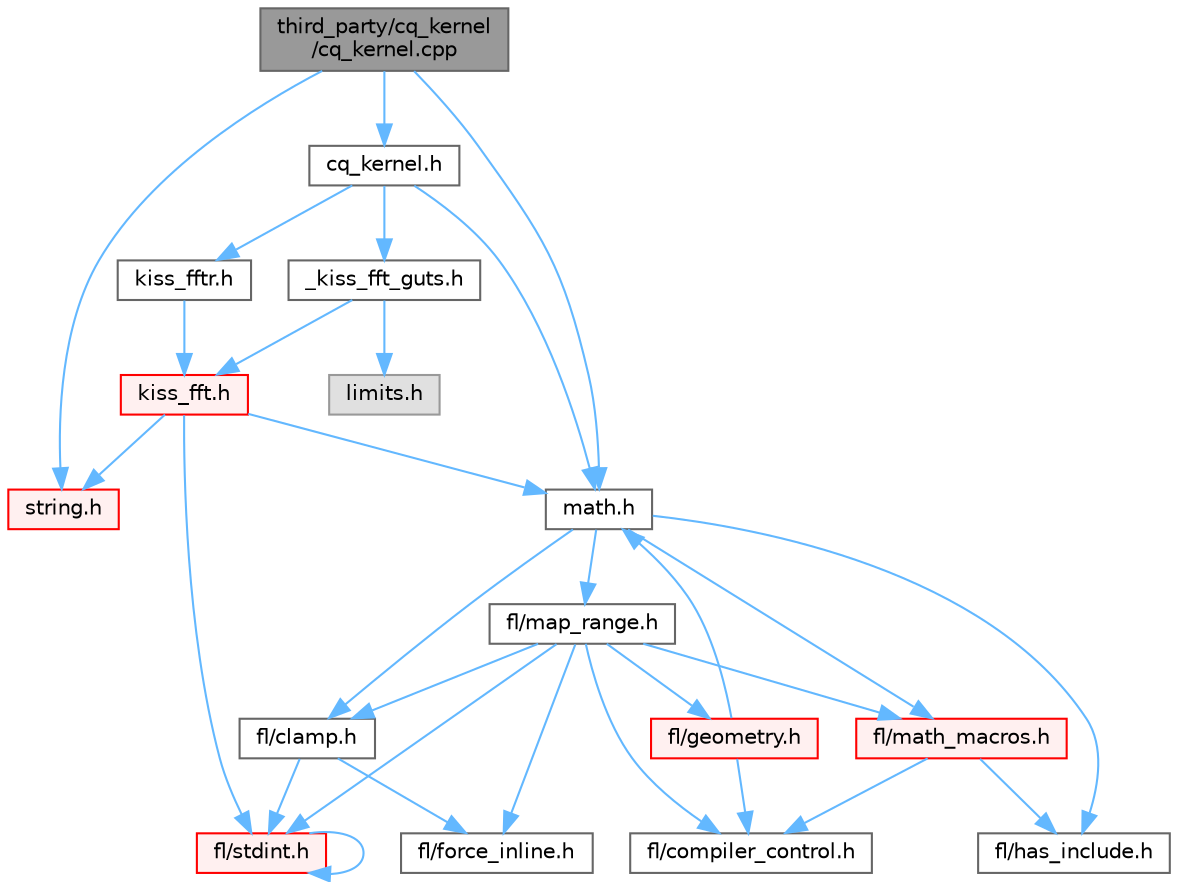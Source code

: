 digraph "third_party/cq_kernel/cq_kernel.cpp"
{
 // INTERACTIVE_SVG=YES
 // LATEX_PDF_SIZE
  bgcolor="transparent";
  edge [fontname=Helvetica,fontsize=10,labelfontname=Helvetica,labelfontsize=10];
  node [fontname=Helvetica,fontsize=10,shape=box,height=0.2,width=0.4];
  Node1 [id="Node000001",label="third_party/cq_kernel\l/cq_kernel.cpp",height=0.2,width=0.4,color="gray40", fillcolor="grey60", style="filled", fontcolor="black",tooltip=" "];
  Node1 -> Node2 [id="edge1_Node000001_Node000002",color="steelblue1",style="solid",tooltip=" "];
  Node2 [id="Node000002",label="math.h",height=0.2,width=0.4,color="grey40", fillcolor="white", style="filled",URL="$df/db1/math_8h.html",tooltip=" "];
  Node2 -> Node3 [id="edge2_Node000002_Node000003",color="steelblue1",style="solid",tooltip=" "];
  Node3 [id="Node000003",label="fl/has_include.h",height=0.2,width=0.4,color="grey40", fillcolor="white", style="filled",URL="$da/d99/has__include_8h.html",tooltip=" "];
  Node2 -> Node4 [id="edge3_Node000002_Node000004",color="steelblue1",style="solid",tooltip=" "];
  Node4 [id="Node000004",label="fl/clamp.h",height=0.2,width=0.4,color="grey40", fillcolor="white", style="filled",URL="$d6/dd3/clamp_8h.html",tooltip=" "];
  Node4 -> Node5 [id="edge4_Node000004_Node000005",color="steelblue1",style="solid",tooltip=" "];
  Node5 [id="Node000005",label="fl/stdint.h",height=0.2,width=0.4,color="red", fillcolor="#FFF0F0", style="filled",URL="$df/dd8/stdint_8h.html",tooltip=" "];
  Node5 -> Node5 [id="edge5_Node000005_Node000005",color="steelblue1",style="solid",tooltip=" "];
  Node4 -> Node7 [id="edge6_Node000004_Node000007",color="steelblue1",style="solid",tooltip=" "];
  Node7 [id="Node000007",label="fl/force_inline.h",height=0.2,width=0.4,color="grey40", fillcolor="white", style="filled",URL="$d4/d64/force__inline_8h.html",tooltip=" "];
  Node2 -> Node8 [id="edge7_Node000002_Node000008",color="steelblue1",style="solid",tooltip=" "];
  Node8 [id="Node000008",label="fl/map_range.h",height=0.2,width=0.4,color="grey40", fillcolor="white", style="filled",URL="$d1/d47/map__range_8h.html",tooltip=" "];
  Node8 -> Node5 [id="edge8_Node000008_Node000005",color="steelblue1",style="solid",tooltip=" "];
  Node8 -> Node4 [id="edge9_Node000008_Node000004",color="steelblue1",style="solid",tooltip=" "];
  Node8 -> Node7 [id="edge10_Node000008_Node000007",color="steelblue1",style="solid",tooltip=" "];
  Node8 -> Node9 [id="edge11_Node000008_Node000009",color="steelblue1",style="solid",tooltip=" "];
  Node9 [id="Node000009",label="fl/math_macros.h",height=0.2,width=0.4,color="red", fillcolor="#FFF0F0", style="filled",URL="$d8/db8/math__macros_8h.html",tooltip=" "];
  Node9 -> Node3 [id="edge12_Node000009_Node000003",color="steelblue1",style="solid",tooltip=" "];
  Node9 -> Node10 [id="edge13_Node000009_Node000010",color="steelblue1",style="solid",tooltip=" "];
  Node10 [id="Node000010",label="fl/compiler_control.h",height=0.2,width=0.4,color="grey40", fillcolor="white", style="filled",URL="$d4/d54/compiler__control_8h.html",tooltip=" "];
  Node8 -> Node10 [id="edge14_Node000008_Node000010",color="steelblue1",style="solid",tooltip=" "];
  Node8 -> Node16 [id="edge15_Node000008_Node000016",color="steelblue1",style="solid",tooltip=" "];
  Node16 [id="Node000016",label="fl/geometry.h",height=0.2,width=0.4,color="red", fillcolor="#FFF0F0", style="filled",URL="$d4/d67/geometry_8h.html",tooltip=" "];
  Node16 -> Node2 [id="edge16_Node000016_Node000002",color="steelblue1",style="solid",tooltip=" "];
  Node16 -> Node10 [id="edge17_Node000016_Node000010",color="steelblue1",style="solid",tooltip=" "];
  Node2 -> Node9 [id="edge18_Node000002_Node000009",color="steelblue1",style="solid",tooltip=" "];
  Node1 -> Node12 [id="edge19_Node000001_Node000012",color="steelblue1",style="solid",tooltip=" "];
  Node12 [id="Node000012",label="string.h",height=0.2,width=0.4,color="red", fillcolor="#FFF0F0", style="filled",URL="$da/d66/string_8h.html",tooltip=" "];
  Node1 -> Node51 [id="edge20_Node000001_Node000051",color="steelblue1",style="solid",tooltip=" "];
  Node51 [id="Node000051",label="cq_kernel.h",height=0.2,width=0.4,color="grey40", fillcolor="white", style="filled",URL="$d1/dda/cq__kernel_8h.html",tooltip=" "];
  Node51 -> Node2 [id="edge21_Node000051_Node000002",color="steelblue1",style="solid",tooltip=" "];
  Node51 -> Node52 [id="edge22_Node000051_Node000052",color="steelblue1",style="solid",tooltip=" "];
  Node52 [id="Node000052",label="_kiss_fft_guts.h",height=0.2,width=0.4,color="grey40", fillcolor="white", style="filled",URL="$d3/d74/__kiss__fft__guts_8h.html",tooltip=" "];
  Node52 -> Node53 [id="edge23_Node000052_Node000053",color="steelblue1",style="solid",tooltip=" "];
  Node53 [id="Node000053",label="kiss_fft.h",height=0.2,width=0.4,color="red", fillcolor="#FFF0F0", style="filled",URL="$d0/dc9/kiss__fft_8h.html",tooltip=" "];
  Node53 -> Node5 [id="edge24_Node000053_Node000005",color="steelblue1",style="solid",tooltip=" "];
  Node53 -> Node2 [id="edge25_Node000053_Node000002",color="steelblue1",style="solid",tooltip=" "];
  Node53 -> Node12 [id="edge26_Node000053_Node000012",color="steelblue1",style="solid",tooltip=" "];
  Node52 -> Node56 [id="edge27_Node000052_Node000056",color="steelblue1",style="solid",tooltip=" "];
  Node56 [id="Node000056",label="limits.h",height=0.2,width=0.4,color="grey60", fillcolor="#E0E0E0", style="filled",tooltip=" "];
  Node51 -> Node57 [id="edge28_Node000051_Node000057",color="steelblue1",style="solid",tooltip=" "];
  Node57 [id="Node000057",label="kiss_fftr.h",height=0.2,width=0.4,color="grey40", fillcolor="white", style="filled",URL="$dc/da7/kiss__fftr_8h.html",tooltip=" "];
  Node57 -> Node53 [id="edge29_Node000057_Node000053",color="steelblue1",style="solid",tooltip=" "];
}
